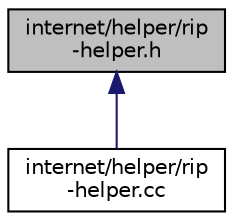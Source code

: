 digraph "internet/helper/rip-helper.h"
{
  edge [fontname="Helvetica",fontsize="10",labelfontname="Helvetica",labelfontsize="10"];
  node [fontname="Helvetica",fontsize="10",shape=record];
  Node1 [label="internet/helper/rip\l-helper.h",height=0.2,width=0.4,color="black", fillcolor="grey75", style="filled", fontcolor="black"];
  Node1 -> Node2 [dir="back",color="midnightblue",fontsize="10",style="solid"];
  Node2 [label="internet/helper/rip\l-helper.cc",height=0.2,width=0.4,color="black", fillcolor="white", style="filled",URL="$df/ded/rip-helper_8cc.html"];
}
